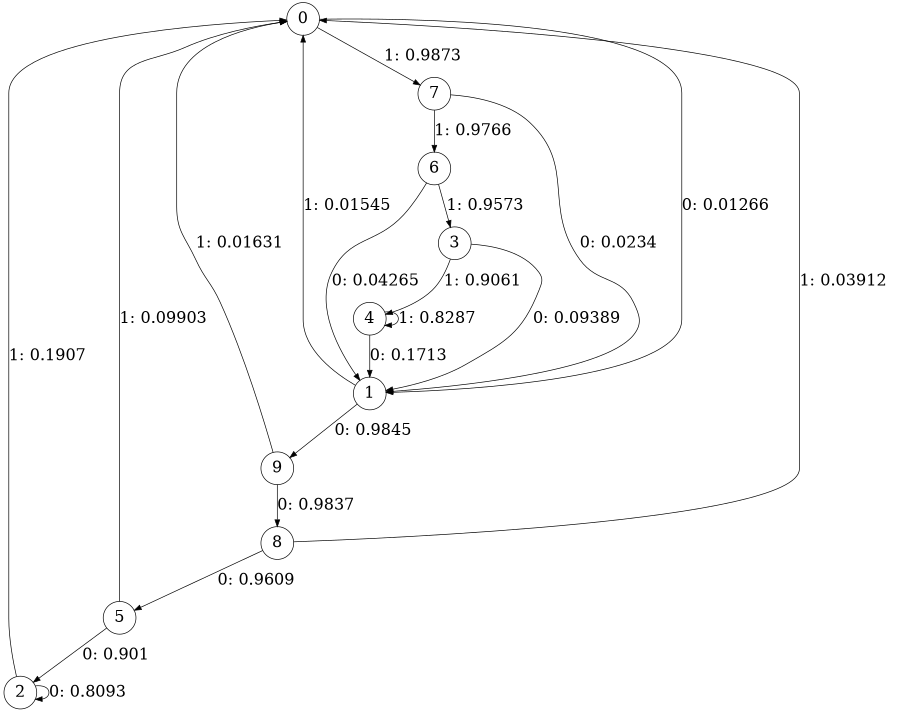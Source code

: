 digraph "ch4_both_short_L7" {
size = "6,8.5";
ratio = "fill";
node [shape = circle];
node [fontsize = 24];
edge [fontsize = 24];
0 -> 1 [label = "0: 0.01266  "];
0 -> 7 [label = "1: 0.9873   "];
1 -> 9 [label = "0: 0.9845   "];
1 -> 0 [label = "1: 0.01545  "];
2 -> 2 [label = "0: 0.8093   "];
2 -> 0 [label = "1: 0.1907   "];
3 -> 1 [label = "0: 0.09389  "];
3 -> 4 [label = "1: 0.9061   "];
4 -> 1 [label = "0: 0.1713   "];
4 -> 4 [label = "1: 0.8287   "];
5 -> 2 [label = "0: 0.901    "];
5 -> 0 [label = "1: 0.09903  "];
6 -> 1 [label = "0: 0.04265  "];
6 -> 3 [label = "1: 0.9573   "];
7 -> 1 [label = "0: 0.0234   "];
7 -> 6 [label = "1: 0.9766   "];
8 -> 5 [label = "0: 0.9609   "];
8 -> 0 [label = "1: 0.03912  "];
9 -> 8 [label = "0: 0.9837   "];
9 -> 0 [label = "1: 0.01631  "];
}